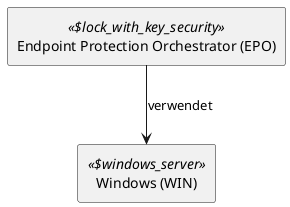 @startuml


skinparam monochrome true
skinparam componentStyle uml2



show stereotype

rectangle Endpoint__F_Protection__F_Orchestrator__F___N_EPO__O_ as "Endpoint Protection Orchestrator (EPO)" <<$lock_with_key_security>> {
}

rectangle Windows__F___N_WIN__O_ as "Windows (WIN)" <<$windows_server>> {
}
Endpoint__F_Protection__F_Orchestrator__F___N_EPO__O_ -down-> Windows__F___N_WIN__O_ : verwendet 

' Begin Protected Region [[layouting]]

' End Protected Region   [[layouting]]

@enduml
' Actifsource ID=[dc5bfacd-eaac-11e8-88d3-bfc6b992bdec,02c3416a-0e1a-11e9-8b4c-f9aec93d8b56,Hash]
